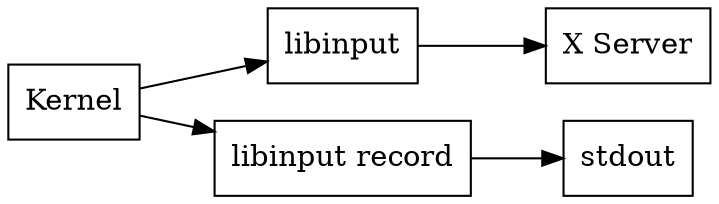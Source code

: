 digraph stack
{
  compound=true;
  rankdir="LR";
  node [
    shape="box";
  ]

  kernel [label="Kernel"];

  libinput;
  xserver [label="X Server"];
  record [label="libinput record"];

  kernel -> libinput
  libinput -> xserver

  kernel -> record;
  record -> stdout
}
